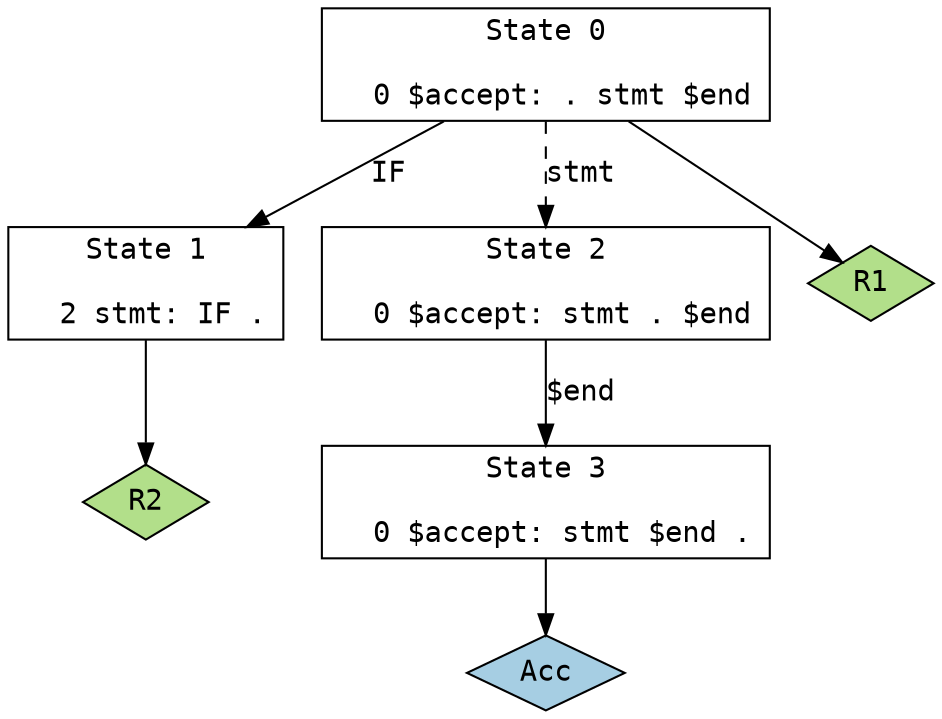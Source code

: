 // Generated by GNU Bison 3.4.1.
// Report bugs to <bug-bison@gnu.org>.
// Home page: <http://www.gnu.org/software/bison/>.

digraph "parser.y"
{
  node [fontname = courier, shape = box, colorscheme = paired6]
  edge [fontname = courier]

  0 [label="State 0\n\l  0 $accept: . stmt $end\l"]
  0 -> 1 [style=solid label="IF"]
  0 -> 2 [style=dashed label="stmt"]
  0 -> "0R1" [style=solid]
 "0R1" [label="R1", fillcolor=3, shape=diamond, style=filled]
  1 [label="State 1\n\l  2 stmt: IF .\l"]
  1 -> "1R2" [style=solid]
 "1R2" [label="R2", fillcolor=3, shape=diamond, style=filled]
  2 [label="State 2\n\l  0 $accept: stmt . $end\l"]
  2 -> 3 [style=solid label="$end"]
  3 [label="State 3\n\l  0 $accept: stmt $end .\l"]
  3 -> "3R0" [style=solid]
 "3R0" [label="Acc", fillcolor=1, shape=diamond, style=filled]
}
